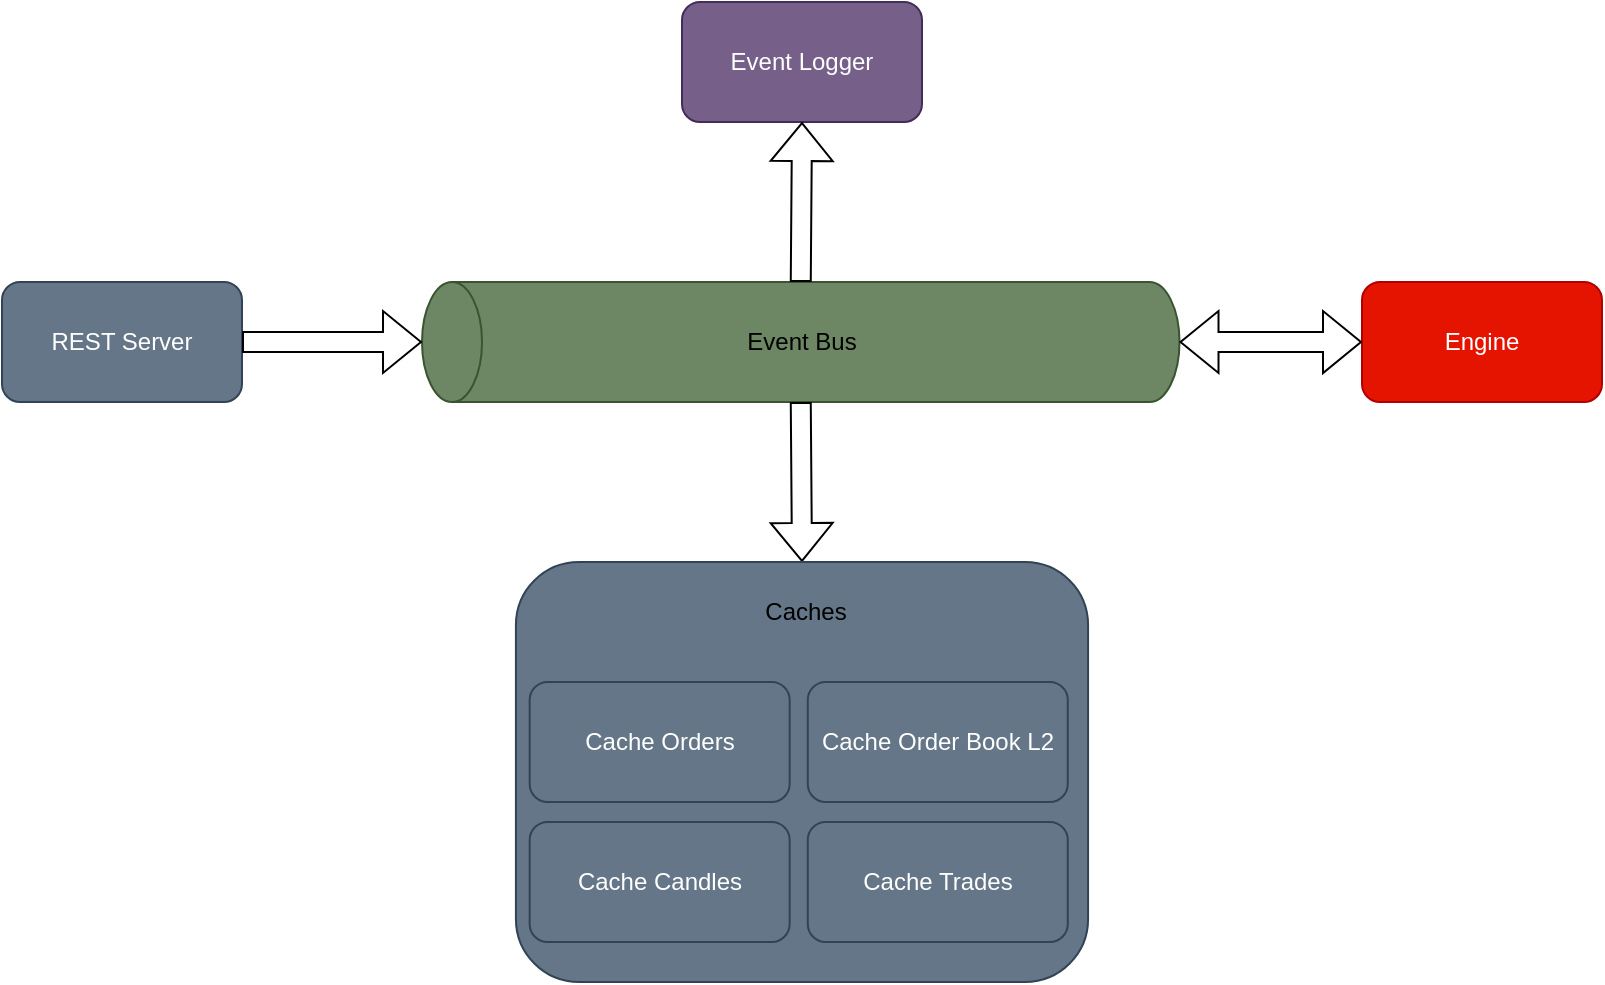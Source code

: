 <mxfile version="27.1.4">
  <diagram name="Page-1" id="mVKH6tUzzrrZ4Yd1QHYP">
    <mxGraphModel dx="1360" dy="795" grid="1" gridSize="10" guides="1" tooltips="1" connect="1" arrows="1" fold="1" page="1" pageScale="1" pageWidth="850" pageHeight="1100" math="0" shadow="0">
      <root>
        <mxCell id="0" />
        <mxCell id="1" parent="0" />
        <mxCell id="ZDfN664WdON5GQwZwiLv-1" value="" style="shape=cylinder3;whiteSpace=wrap;html=1;boundedLbl=1;backgroundOutline=1;size=15;rotation=-90;fillColor=#6d8764;fontColor=#ffffff;strokeColor=#3A5431;" parent="1" vertex="1">
          <mxGeometry x="369.38" y="120.63" width="60" height="378.75" as="geometry" />
        </mxCell>
        <mxCell id="ZDfN664WdON5GQwZwiLv-2" value="Event Bus" style="text;html=1;align=center;verticalAlign=middle;whiteSpace=wrap;rounded=0;" parent="1" vertex="1">
          <mxGeometry x="370" y="295" width="60" height="30" as="geometry" />
        </mxCell>
        <mxCell id="ZDfN664WdON5GQwZwiLv-5" value="Engine" style="rounded=1;whiteSpace=wrap;html=1;fillColor=#e51400;fontColor=#ffffff;strokeColor=#B20000;" parent="1" vertex="1">
          <mxGeometry x="680" y="280.01" width="120" height="60" as="geometry" />
        </mxCell>
        <mxCell id="ZDfN664WdON5GQwZwiLv-6" value="Event Logger" style="rounded=1;whiteSpace=wrap;html=1;fillColor=#76608a;fontColor=#ffffff;strokeColor=#432D57;" parent="1" vertex="1">
          <mxGeometry x="340" y="140" width="120" height="60" as="geometry" />
        </mxCell>
        <mxCell id="ZDfN664WdON5GQwZwiLv-7" value="REST Server" style="rounded=1;whiteSpace=wrap;html=1;fillColor=#647687;fontColor=#ffffff;strokeColor=#314354;" parent="1" vertex="1">
          <mxGeometry y="280" width="120" height="60" as="geometry" />
        </mxCell>
        <mxCell id="ZDfN664WdON5GQwZwiLv-15" value="" style="shape=flexArrow;endArrow=classic;html=1;rounded=0;exitX=1;exitY=0.5;exitDx=0;exitDy=0;exitPerimeter=0;entryX=0.5;entryY=1;entryDx=0;entryDy=0;" parent="1" source="ZDfN664WdON5GQwZwiLv-1" target="ZDfN664WdON5GQwZwiLv-6" edge="1">
          <mxGeometry width="50" height="50" relative="1" as="geometry">
            <mxPoint x="400" y="430" as="sourcePoint" />
            <mxPoint x="450" y="380" as="targetPoint" />
          </mxGeometry>
        </mxCell>
        <mxCell id="ZDfN664WdON5GQwZwiLv-16" value="" style="shape=flexArrow;endArrow=classic;startArrow=classic;html=1;rounded=0;entryX=0;entryY=0.5;entryDx=0;entryDy=0;exitX=0.5;exitY=1;exitDx=0;exitDy=0;exitPerimeter=0;" parent="1" source="ZDfN664WdON5GQwZwiLv-1" target="ZDfN664WdON5GQwZwiLv-5" edge="1">
          <mxGeometry width="100" height="100" relative="1" as="geometry">
            <mxPoint x="380" y="450" as="sourcePoint" />
            <mxPoint x="480" y="350" as="targetPoint" />
          </mxGeometry>
        </mxCell>
        <mxCell id="ZDfN664WdON5GQwZwiLv-17" value="" style="shape=flexArrow;endArrow=classic;html=1;rounded=0;exitX=1;exitY=0.5;exitDx=0;exitDy=0;entryX=0.5;entryY=0;entryDx=0;entryDy=0;entryPerimeter=0;" parent="1" source="ZDfN664WdON5GQwZwiLv-7" target="ZDfN664WdON5GQwZwiLv-1" edge="1">
          <mxGeometry width="50" height="50" relative="1" as="geometry">
            <mxPoint x="400" y="430" as="sourcePoint" />
            <mxPoint x="450" y="380" as="targetPoint" />
          </mxGeometry>
        </mxCell>
        <mxCell id="Mqe6OoLR-WZw4vrSon65-3" value="" style="shape=flexArrow;endArrow=classic;html=1;rounded=0;exitX=0;exitY=0.5;exitDx=0;exitDy=0;exitPerimeter=0;entryX=0.5;entryY=0;entryDx=0;entryDy=0;" edge="1" parent="1" source="ZDfN664WdON5GQwZwiLv-1" target="Mqe6OoLR-WZw4vrSon65-5">
          <mxGeometry width="50" height="50" relative="1" as="geometry">
            <mxPoint x="373" y="660" as="sourcePoint" />
            <mxPoint x="498.75" y="430" as="targetPoint" />
          </mxGeometry>
        </mxCell>
        <mxCell id="Mqe6OoLR-WZw4vrSon65-5" value="" style="rounded=1;whiteSpace=wrap;html=1;fillColor=#647687;fontColor=#ffffff;strokeColor=#314354;" vertex="1" parent="1">
          <mxGeometry x="256.96" y="420" width="286.08" height="210" as="geometry" />
        </mxCell>
        <mxCell id="Mqe6OoLR-WZw4vrSon65-7" value="Cache Candles" style="rounded=1;whiteSpace=wrap;html=1;fillColor=#647687;fontColor=#ffffff;strokeColor=#314354;" vertex="1" parent="1">
          <mxGeometry x="263.83" y="550" width="130" height="60" as="geometry" />
        </mxCell>
        <mxCell id="Mqe6OoLR-WZw4vrSon65-8" value="Cache Order Book L2" style="rounded=1;whiteSpace=wrap;html=1;fillColor=#647687;fontColor=#ffffff;strokeColor=#314354;" vertex="1" parent="1">
          <mxGeometry x="402.89" y="480" width="130" height="60" as="geometry" />
        </mxCell>
        <mxCell id="Mqe6OoLR-WZw4vrSon65-9" value="Caches" style="text;html=1;align=center;verticalAlign=middle;whiteSpace=wrap;rounded=0;" vertex="1" parent="1">
          <mxGeometry x="372.42" y="430" width="60" height="30" as="geometry" />
        </mxCell>
        <mxCell id="Mqe6OoLR-WZw4vrSon65-10" value="Cache Trades" style="rounded=1;whiteSpace=wrap;html=1;fillColor=#647687;fontColor=#ffffff;strokeColor=#314354;" vertex="1" parent="1">
          <mxGeometry x="402.89" y="550" width="130" height="60" as="geometry" />
        </mxCell>
        <mxCell id="Mqe6OoLR-WZw4vrSon65-12" value="Cache Orders" style="rounded=1;whiteSpace=wrap;html=1;fillColor=#647687;fontColor=#ffffff;strokeColor=#314354;" vertex="1" parent="1">
          <mxGeometry x="263.83" y="480" width="130" height="60" as="geometry" />
        </mxCell>
      </root>
    </mxGraphModel>
  </diagram>
</mxfile>
